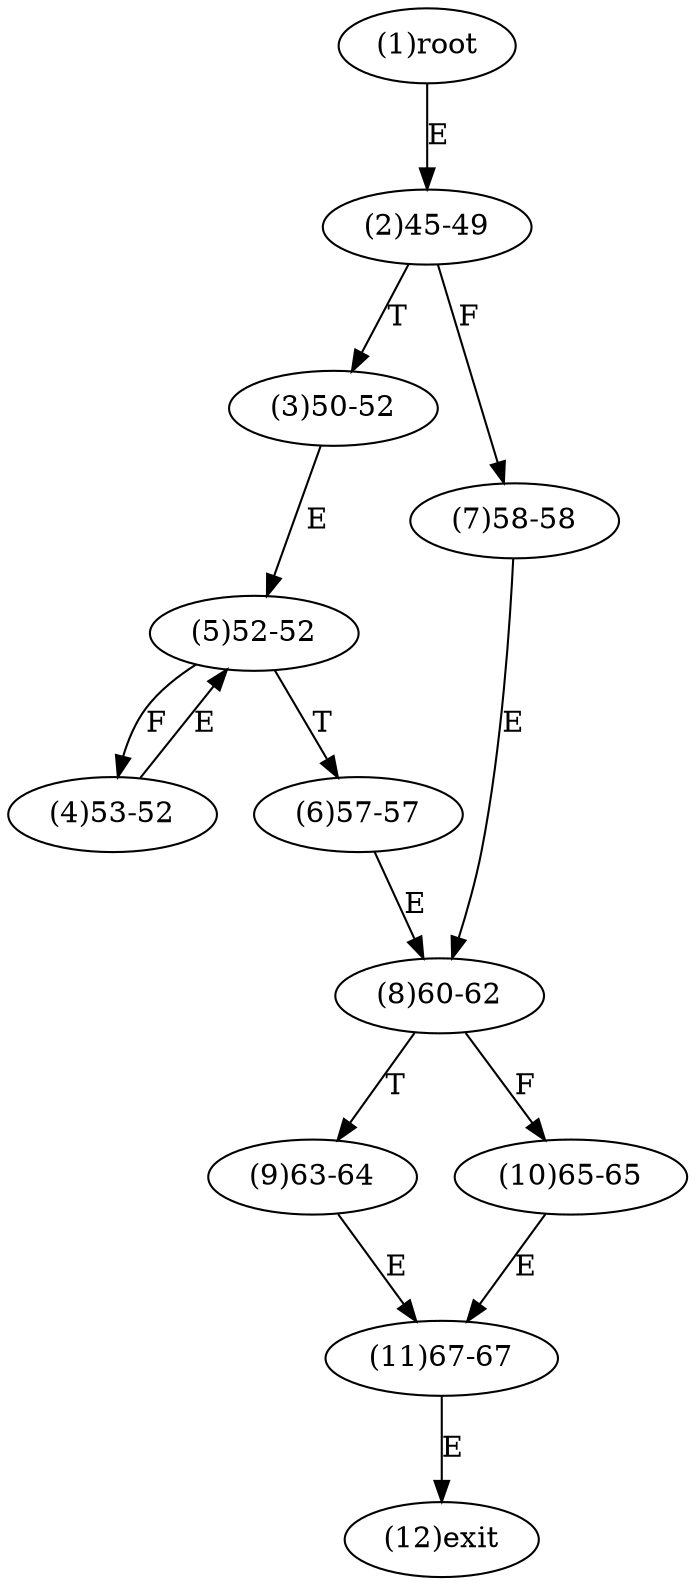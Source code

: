 digraph "" { 
1[ label="(1)root"];
2[ label="(2)45-49"];
3[ label="(3)50-52"];
4[ label="(4)53-52"];
5[ label="(5)52-52"];
6[ label="(6)57-57"];
7[ label="(7)58-58"];
8[ label="(8)60-62"];
9[ label="(9)63-64"];
10[ label="(10)65-65"];
11[ label="(11)67-67"];
12[ label="(12)exit"];
1->2[ label="E"];
2->7[ label="F"];
2->3[ label="T"];
3->5[ label="E"];
4->5[ label="E"];
5->4[ label="F"];
5->6[ label="T"];
6->8[ label="E"];
7->8[ label="E"];
8->10[ label="F"];
8->9[ label="T"];
9->11[ label="E"];
10->11[ label="E"];
11->12[ label="E"];
}